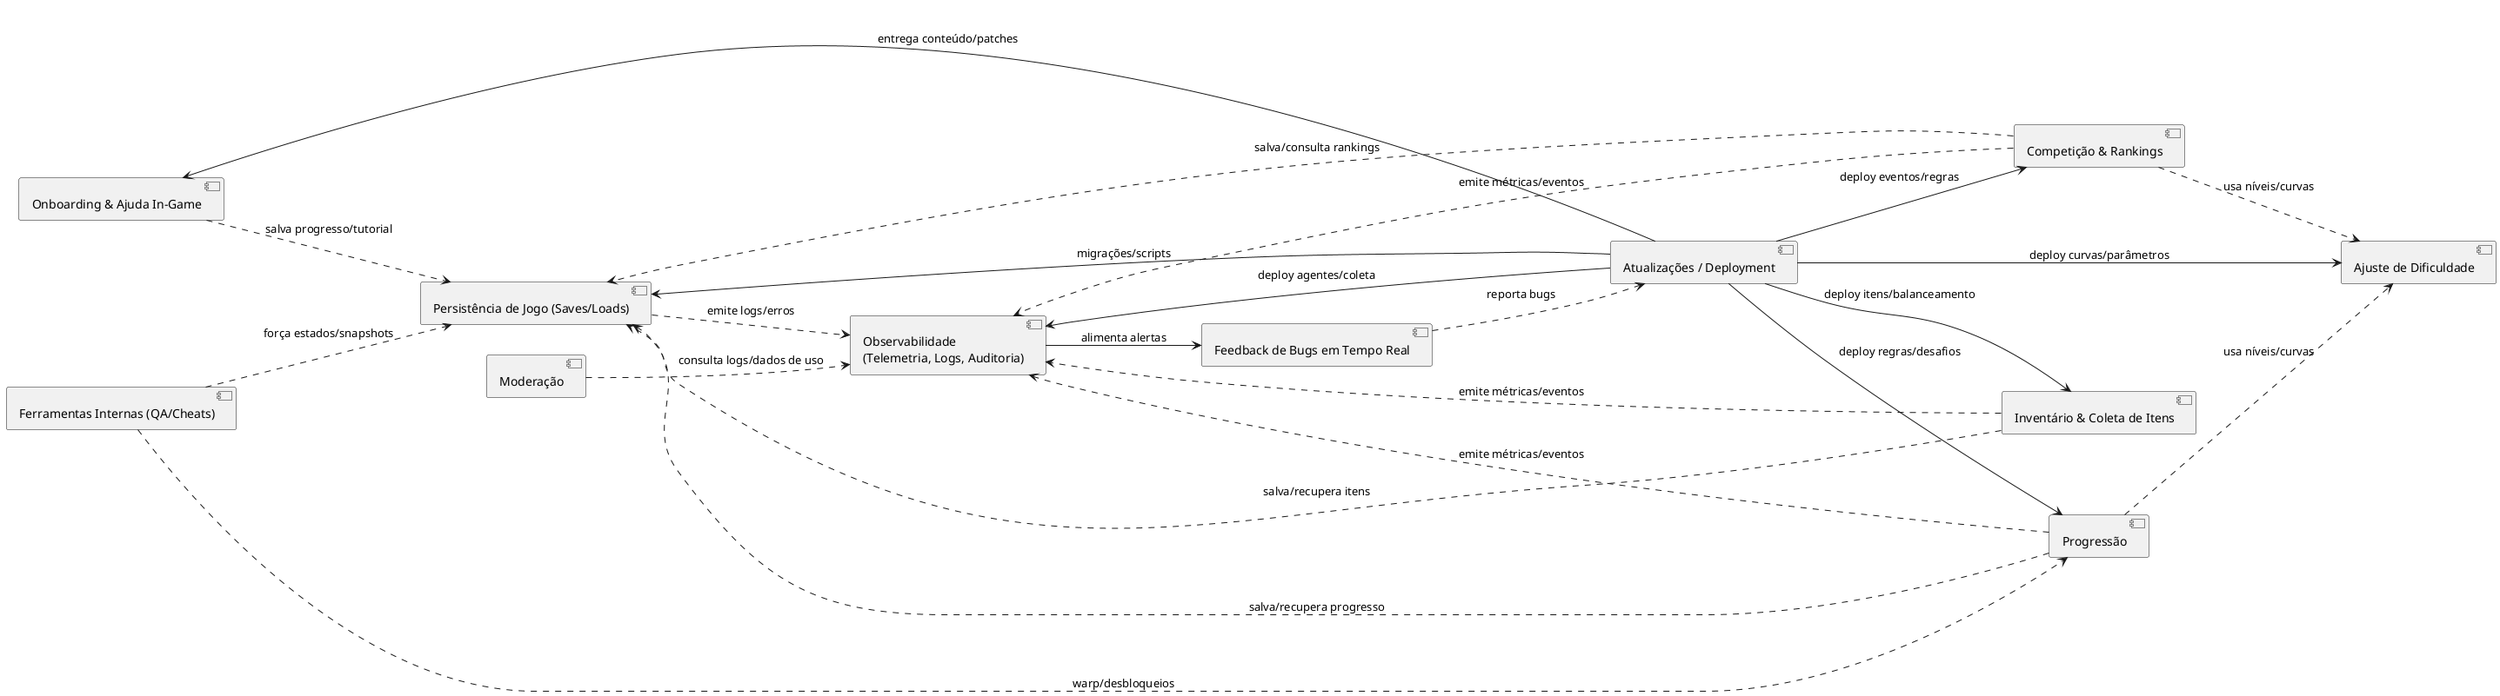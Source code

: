 @startuml componentes-rpg

left to right direction
'skinparam componentStyle rectangle
'skinparam linetype ortho

' --- Componentes ---
component "Onboarding & Ajuda In-Game" as OnboardingAjuda
component "Progressão" as Progressao
component "Ajuste de Dificuldade" as AjusteDificuldade
component "Competição & Rankings" as CompeticaoRankings
component "Persistência de Jogo (Saves/Loads)" as Persistencia
component "Inventário & Coleta de Itens" as InventarioColeta
component "Observabilidade\n(Telemetria, Logs, Auditoria)" as Observabilidade
component "Moderação" as Moderacao
component "Feedback de Bugs em Tempo Real" as FeedbackBugs
component "Atualizações / Deployment" as Atualizacoes
component "Ferramentas Internas (QA/Cheats)" as FerramentasInternas

' --- Relações (com setas tracejadas quando houver dependência) ---
Progressao ..> AjusteDificuldade : usa níveis/curvas
CompeticaoRankings ..> AjusteDificuldade : usa níveis/curvas

Progressao ..> Persistencia : salva/recupera progresso
InventarioColeta ..> Persistencia : salva/recupera itens
CompeticaoRankings ..> Persistencia : salva/consulta rankings

Progressao ..> Observabilidade : emite métricas/eventos
InventarioColeta ..> Observabilidade : emite métricas/eventos
CompeticaoRankings ..> Observabilidade : emite métricas/eventos
Persistencia ..> Observabilidade : emite logs/erros
Moderacao ..> Observabilidade : consulta logs/dados de uso

FeedbackBugs ..> Atualizacoes : reporta bugs
Atualizacoes --> OnboardingAjuda : entrega conteúdo/patches
Atualizacoes --> Progressao : deploy regras/desafios
Atualizacoes --> AjusteDificuldade : deploy curvas/parâmetros
Atualizacoes --> CompeticaoRankings : deploy eventos/regras
Atualizacoes --> InventarioColeta : deploy itens/balanceamento
Atualizacoes --> Observabilidade : deploy agentes/coleta
Atualizacoes --> Persistencia : migrações/scripts

FerramentasInternas ..> Progressao : warp/desbloqueios
FerramentasInternas ..> Persistencia : força estados/snapshots

' --- Correções solicitadas ---
OnboardingAjuda ..> Persistencia : salva progresso/tutorial
Observabilidade --> FeedbackBugs : alimenta alertas

@enduml

